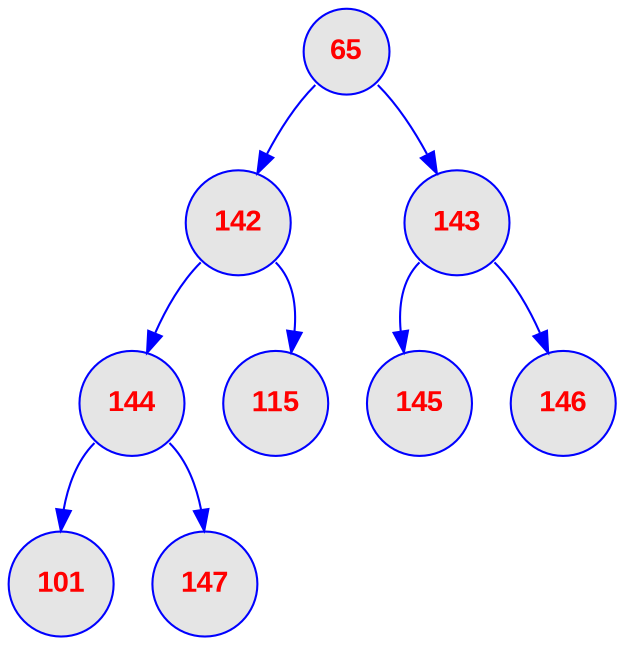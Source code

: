 digraph tas {
	node [
		fontname  = "Arial bold" 
		fontsize  = "14"
		fontcolor = "red"
		style     = "rounded, filled"
		shape     = "circle"
		fillcolor = "grey90"
		color     = "blue"
		width     = "0.5"
	]

	edge [
		color     = "blue"
	]

	0 [label = "65"];
	0 [label = "65"];
	0:sw -> 1;
	1 [label = "142"];
	1 [label = "142"];
	1:sw -> 3;
	3 [label = "144"];
	3 [label = "144"];
	3:sw -> 7;
	7 [label = "101"];
	3:se -> 8;
	8 [label = "147"];
	1:se -> 4;
	4 [label = "115"];
	0:se -> 2;
	2 [label = "143"];
	2 [label = "143"];
	2:sw -> 5;
	5 [label = "145"];
	2:se -> 6;
	6 [label = "146"];
}
